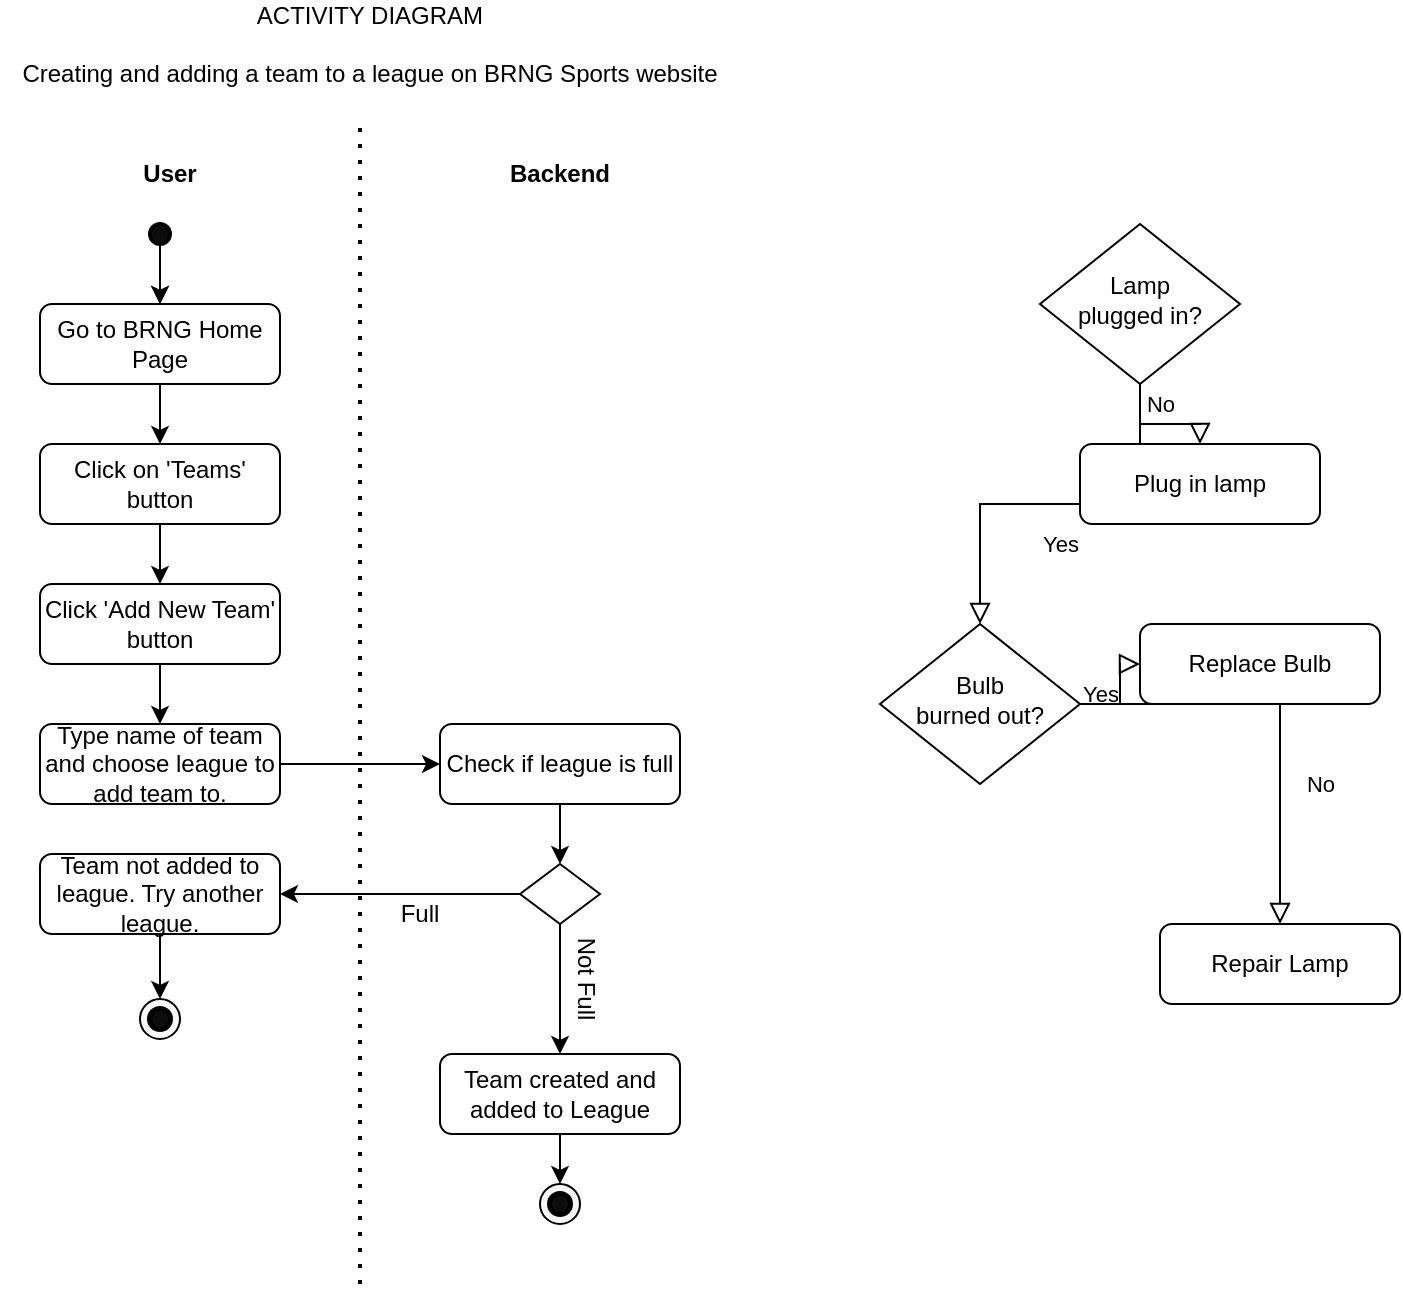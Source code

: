 <mxfile version="13.9.9" type="device"><diagram id="C5RBs43oDa-KdzZeNtuy" name="Page-1"><mxGraphModel dx="1395" dy="800" grid="1" gridSize="10" guides="1" tooltips="1" connect="1" arrows="1" fold="1" page="1" pageScale="1" pageWidth="827" pageHeight="1169" math="0" shadow="0"><root><mxCell id="WIyWlLk6GJQsqaUBKTNV-0"/><mxCell id="WIyWlLk6GJQsqaUBKTNV-1" parent="WIyWlLk6GJQsqaUBKTNV-0"/><mxCell id="xIVPSJCYPy1x0PIfD77_-8" style="edgeStyle=orthogonalEdgeStyle;rounded=0;orthogonalLoop=1;jettySize=auto;html=1;" edge="1" parent="WIyWlLk6GJQsqaUBKTNV-1" source="WIyWlLk6GJQsqaUBKTNV-3" target="xIVPSJCYPy1x0PIfD77_-7"><mxGeometry relative="1" as="geometry"/></mxCell><mxCell id="WIyWlLk6GJQsqaUBKTNV-3" value="Go to BRNG Home Page" style="rounded=1;whiteSpace=wrap;html=1;fontSize=12;glass=0;strokeWidth=1;shadow=0;" parent="WIyWlLk6GJQsqaUBKTNV-1" vertex="1"><mxGeometry x="80" y="170" width="120" height="40" as="geometry"/></mxCell><mxCell id="WIyWlLk6GJQsqaUBKTNV-4" value="Yes" style="rounded=0;html=1;jettySize=auto;orthogonalLoop=1;fontSize=11;endArrow=block;endFill=0;endSize=8;strokeWidth=1;shadow=0;labelBackgroundColor=none;edgeStyle=orthogonalEdgeStyle;" parent="WIyWlLk6GJQsqaUBKTNV-1" source="WIyWlLk6GJQsqaUBKTNV-6" target="WIyWlLk6GJQsqaUBKTNV-10" edge="1"><mxGeometry y="20" relative="1" as="geometry"><mxPoint as="offset"/></mxGeometry></mxCell><mxCell id="WIyWlLk6GJQsqaUBKTNV-5" value="No" style="edgeStyle=orthogonalEdgeStyle;rounded=0;html=1;jettySize=auto;orthogonalLoop=1;fontSize=11;endArrow=block;endFill=0;endSize=8;strokeWidth=1;shadow=0;labelBackgroundColor=none;" parent="WIyWlLk6GJQsqaUBKTNV-1" source="WIyWlLk6GJQsqaUBKTNV-6" target="WIyWlLk6GJQsqaUBKTNV-7" edge="1"><mxGeometry y="10" relative="1" as="geometry"><mxPoint as="offset"/></mxGeometry></mxCell><mxCell id="WIyWlLk6GJQsqaUBKTNV-6" value="Lamp&lt;br&gt;plugged in?" style="rhombus;whiteSpace=wrap;html=1;shadow=0;fontFamily=Helvetica;fontSize=12;align=center;strokeWidth=1;spacing=6;spacingTop=-4;" parent="WIyWlLk6GJQsqaUBKTNV-1" vertex="1"><mxGeometry x="580" y="130" width="100" height="80" as="geometry"/></mxCell><mxCell id="WIyWlLk6GJQsqaUBKTNV-7" value="Plug in lamp" style="rounded=1;whiteSpace=wrap;html=1;fontSize=12;glass=0;strokeWidth=1;shadow=0;" parent="WIyWlLk6GJQsqaUBKTNV-1" vertex="1"><mxGeometry x="600" y="240" width="120" height="40" as="geometry"/></mxCell><mxCell id="WIyWlLk6GJQsqaUBKTNV-8" value="No" style="rounded=0;html=1;jettySize=auto;orthogonalLoop=1;fontSize=11;endArrow=block;endFill=0;endSize=8;strokeWidth=1;shadow=0;labelBackgroundColor=none;edgeStyle=orthogonalEdgeStyle;" parent="WIyWlLk6GJQsqaUBKTNV-1" source="WIyWlLk6GJQsqaUBKTNV-10" target="WIyWlLk6GJQsqaUBKTNV-11" edge="1"><mxGeometry x="0.333" y="20" relative="1" as="geometry"><mxPoint as="offset"/></mxGeometry></mxCell><mxCell id="WIyWlLk6GJQsqaUBKTNV-9" value="Yes" style="edgeStyle=orthogonalEdgeStyle;rounded=0;html=1;jettySize=auto;orthogonalLoop=1;fontSize=11;endArrow=block;endFill=0;endSize=8;strokeWidth=1;shadow=0;labelBackgroundColor=none;" parent="WIyWlLk6GJQsqaUBKTNV-1" source="WIyWlLk6GJQsqaUBKTNV-10" target="WIyWlLk6GJQsqaUBKTNV-12" edge="1"><mxGeometry y="10" relative="1" as="geometry"><mxPoint as="offset"/></mxGeometry></mxCell><mxCell id="WIyWlLk6GJQsqaUBKTNV-10" value="Bulb&lt;br&gt;burned out?" style="rhombus;whiteSpace=wrap;html=1;shadow=0;fontFamily=Helvetica;fontSize=12;align=center;strokeWidth=1;spacing=6;spacingTop=-4;" parent="WIyWlLk6GJQsqaUBKTNV-1" vertex="1"><mxGeometry x="500" y="330" width="100" height="80" as="geometry"/></mxCell><mxCell id="WIyWlLk6GJQsqaUBKTNV-11" value="Repair Lamp" style="rounded=1;whiteSpace=wrap;html=1;fontSize=12;glass=0;strokeWidth=1;shadow=0;" parent="WIyWlLk6GJQsqaUBKTNV-1" vertex="1"><mxGeometry x="640" y="480" width="120" height="40" as="geometry"/></mxCell><mxCell id="WIyWlLk6GJQsqaUBKTNV-12" value="Replace Bulb" style="rounded=1;whiteSpace=wrap;html=1;fontSize=12;glass=0;strokeWidth=1;shadow=0;" parent="WIyWlLk6GJQsqaUBKTNV-1" vertex="1"><mxGeometry x="630" y="330" width="120" height="40" as="geometry"/></mxCell><mxCell id="xIVPSJCYPy1x0PIfD77_-1" value="ACTIVITY DIAGRAM&lt;br&gt;&lt;br&gt;Creating and adding a team to a league on BRNG Sports website" style="text;html=1;strokeColor=none;fillColor=none;align=center;verticalAlign=middle;whiteSpace=wrap;rounded=0;" vertex="1" parent="WIyWlLk6GJQsqaUBKTNV-1"><mxGeometry x="60" y="30" width="370" height="20" as="geometry"/></mxCell><mxCell id="xIVPSJCYPy1x0PIfD77_-6" style="edgeStyle=orthogonalEdgeStyle;rounded=0;orthogonalLoop=1;jettySize=auto;html=1;exitX=0.5;exitY=1;exitDx=0;exitDy=0;exitPerimeter=0;" edge="1" parent="WIyWlLk6GJQsqaUBKTNV-1" source="xIVPSJCYPy1x0PIfD77_-2" target="WIyWlLk6GJQsqaUBKTNV-3"><mxGeometry relative="1" as="geometry"/></mxCell><mxCell id="xIVPSJCYPy1x0PIfD77_-15" value="" style="edgeStyle=orthogonalEdgeStyle;rounded=0;orthogonalLoop=1;jettySize=auto;html=1;" edge="1" parent="WIyWlLk6GJQsqaUBKTNV-1" source="xIVPSJCYPy1x0PIfD77_-2" target="WIyWlLk6GJQsqaUBKTNV-3"><mxGeometry relative="1" as="geometry"/></mxCell><mxCell id="xIVPSJCYPy1x0PIfD77_-2" value="" style="strokeWidth=2;html=1;shape=mxgraph.flowchart.start_2;whiteSpace=wrap;fillColor=#0D0D0D;" vertex="1" parent="WIyWlLk6GJQsqaUBKTNV-1"><mxGeometry x="135" y="130" width="10" height="10" as="geometry"/></mxCell><mxCell id="xIVPSJCYPy1x0PIfD77_-5" value="User" style="text;html=1;strokeColor=none;fillColor=none;align=center;verticalAlign=middle;whiteSpace=wrap;rounded=0;fontStyle=1" vertex="1" parent="WIyWlLk6GJQsqaUBKTNV-1"><mxGeometry x="125" y="95" width="40" height="20" as="geometry"/></mxCell><mxCell id="xIVPSJCYPy1x0PIfD77_-10" value="" style="edgeStyle=orthogonalEdgeStyle;rounded=0;orthogonalLoop=1;jettySize=auto;html=1;" edge="1" parent="WIyWlLk6GJQsqaUBKTNV-1" source="xIVPSJCYPy1x0PIfD77_-7" target="xIVPSJCYPy1x0PIfD77_-9"><mxGeometry relative="1" as="geometry"/></mxCell><mxCell id="xIVPSJCYPy1x0PIfD77_-7" value="Click on 'Teams' button" style="rounded=1;whiteSpace=wrap;html=1;fontSize=12;glass=0;strokeWidth=1;shadow=0;" vertex="1" parent="WIyWlLk6GJQsqaUBKTNV-1"><mxGeometry x="80" y="240" width="120" height="40" as="geometry"/></mxCell><mxCell id="xIVPSJCYPy1x0PIfD77_-16" value="" style="edgeStyle=orthogonalEdgeStyle;rounded=0;orthogonalLoop=1;jettySize=auto;html=1;" edge="1" parent="WIyWlLk6GJQsqaUBKTNV-1" source="xIVPSJCYPy1x0PIfD77_-9" target="xIVPSJCYPy1x0PIfD77_-14"><mxGeometry relative="1" as="geometry"/></mxCell><mxCell id="xIVPSJCYPy1x0PIfD77_-9" value="Click 'Add New Team' button" style="rounded=1;whiteSpace=wrap;html=1;fontSize=12;glass=0;strokeWidth=1;shadow=0;" vertex="1" parent="WIyWlLk6GJQsqaUBKTNV-1"><mxGeometry x="80" y="310" width="120" height="40" as="geometry"/></mxCell><mxCell id="xIVPSJCYPy1x0PIfD77_-21" value="" style="edgeStyle=orthogonalEdgeStyle;rounded=0;orthogonalLoop=1;jettySize=auto;html=1;" edge="1" parent="WIyWlLk6GJQsqaUBKTNV-1" source="xIVPSJCYPy1x0PIfD77_-14" target="xIVPSJCYPy1x0PIfD77_-19"><mxGeometry relative="1" as="geometry"/></mxCell><mxCell id="xIVPSJCYPy1x0PIfD77_-14" value="Type name of team and choose league to add team to." style="rounded=1;whiteSpace=wrap;html=1;fontSize=12;glass=0;strokeWidth=1;shadow=0;" vertex="1" parent="WIyWlLk6GJQsqaUBKTNV-1"><mxGeometry x="80" y="380" width="120" height="40" as="geometry"/></mxCell><mxCell id="xIVPSJCYPy1x0PIfD77_-25" style="edgeStyle=orthogonalEdgeStyle;rounded=0;orthogonalLoop=1;jettySize=auto;html=1;" edge="1" parent="WIyWlLk6GJQsqaUBKTNV-1" source="xIVPSJCYPy1x0PIfD77_-17" target="xIVPSJCYPy1x0PIfD77_-24"><mxGeometry relative="1" as="geometry"/></mxCell><mxCell id="xIVPSJCYPy1x0PIfD77_-29" style="edgeStyle=orthogonalEdgeStyle;rounded=0;orthogonalLoop=1;jettySize=auto;html=1;entryX=0.5;entryY=0;entryDx=0;entryDy=0;" edge="1" parent="WIyWlLk6GJQsqaUBKTNV-1" source="xIVPSJCYPy1x0PIfD77_-17" target="xIVPSJCYPy1x0PIfD77_-28"><mxGeometry relative="1" as="geometry"/></mxCell><mxCell id="xIVPSJCYPy1x0PIfD77_-17" value="" style="rhombus;whiteSpace=wrap;html=1;shadow=0;fontFamily=Helvetica;fontSize=12;align=center;strokeWidth=1;spacing=6;spacingTop=-4;" vertex="1" parent="WIyWlLk6GJQsqaUBKTNV-1"><mxGeometry x="320" y="450" width="40" height="30" as="geometry"/></mxCell><mxCell id="xIVPSJCYPy1x0PIfD77_-23" value="" style="edgeStyle=orthogonalEdgeStyle;rounded=0;orthogonalLoop=1;jettySize=auto;html=1;" edge="1" parent="WIyWlLk6GJQsqaUBKTNV-1" source="xIVPSJCYPy1x0PIfD77_-19" target="xIVPSJCYPy1x0PIfD77_-17"><mxGeometry relative="1" as="geometry"/></mxCell><mxCell id="xIVPSJCYPy1x0PIfD77_-19" value="Check if league is full" style="rounded=1;whiteSpace=wrap;html=1;fontSize=12;glass=0;strokeWidth=1;shadow=0;" vertex="1" parent="WIyWlLk6GJQsqaUBKTNV-1"><mxGeometry x="280" y="380" width="120" height="40" as="geometry"/></mxCell><mxCell id="xIVPSJCYPy1x0PIfD77_-22" value="Backend" style="text;html=1;strokeColor=none;fillColor=none;align=center;verticalAlign=middle;whiteSpace=wrap;rounded=0;fontStyle=1" vertex="1" parent="WIyWlLk6GJQsqaUBKTNV-1"><mxGeometry x="320" y="95" width="40" height="20" as="geometry"/></mxCell><mxCell id="xIVPSJCYPy1x0PIfD77_-38" style="edgeStyle=orthogonalEdgeStyle;rounded=0;orthogonalLoop=1;jettySize=auto;html=1;entryX=0.5;entryY=0;entryDx=0;entryDy=0;" edge="1" parent="WIyWlLk6GJQsqaUBKTNV-1" source="xIVPSJCYPy1x0PIfD77_-24" target="xIVPSJCYPy1x0PIfD77_-31"><mxGeometry relative="1" as="geometry"/></mxCell><mxCell id="xIVPSJCYPy1x0PIfD77_-24" value="Team not added to league. Try another league." style="rounded=1;whiteSpace=wrap;html=1;fontSize=12;glass=0;strokeWidth=1;shadow=0;" vertex="1" parent="WIyWlLk6GJQsqaUBKTNV-1"><mxGeometry x="80" y="445" width="120" height="40" as="geometry"/></mxCell><mxCell id="xIVPSJCYPy1x0PIfD77_-26" value="Full" style="text;html=1;strokeColor=none;fillColor=none;align=center;verticalAlign=middle;whiteSpace=wrap;rounded=0;" vertex="1" parent="WIyWlLk6GJQsqaUBKTNV-1"><mxGeometry x="250" y="465" width="40" height="20" as="geometry"/></mxCell><mxCell id="xIVPSJCYPy1x0PIfD77_-37" style="edgeStyle=orthogonalEdgeStyle;rounded=0;orthogonalLoop=1;jettySize=auto;html=1;entryX=0.5;entryY=0;entryDx=0;entryDy=0;" edge="1" parent="WIyWlLk6GJQsqaUBKTNV-1" source="xIVPSJCYPy1x0PIfD77_-28" target="xIVPSJCYPy1x0PIfD77_-33"><mxGeometry relative="1" as="geometry"/></mxCell><mxCell id="xIVPSJCYPy1x0PIfD77_-28" value="Team created and added to League" style="rounded=1;whiteSpace=wrap;html=1;fontSize=12;glass=0;strokeWidth=1;shadow=0;" vertex="1" parent="WIyWlLk6GJQsqaUBKTNV-1"><mxGeometry x="280" y="545" width="120" height="40" as="geometry"/></mxCell><mxCell id="xIVPSJCYPy1x0PIfD77_-30" value="Not Full" style="text;html=1;strokeColor=none;fillColor=none;align=center;verticalAlign=middle;whiteSpace=wrap;rounded=0;rotation=90;" vertex="1" parent="WIyWlLk6GJQsqaUBKTNV-1"><mxGeometry x="330" y="497.5" width="47" height="20" as="geometry"/></mxCell><mxCell id="xIVPSJCYPy1x0PIfD77_-31" value="" style="ellipse;shape=doubleEllipse;whiteSpace=wrap;html=1;aspect=fixed;fillColor=#F7F7F7;" vertex="1" parent="WIyWlLk6GJQsqaUBKTNV-1"><mxGeometry x="130" y="517.5" width="20" height="20" as="geometry"/></mxCell><mxCell id="xIVPSJCYPy1x0PIfD77_-32" value="" style="strokeWidth=2;html=1;shape=mxgraph.flowchart.start_2;whiteSpace=wrap;fillColor=#0D0D0D;" vertex="1" parent="WIyWlLk6GJQsqaUBKTNV-1"><mxGeometry x="135" y="522.5" width="10" height="10" as="geometry"/></mxCell><mxCell id="xIVPSJCYPy1x0PIfD77_-33" value="" style="ellipse;shape=doubleEllipse;whiteSpace=wrap;html=1;aspect=fixed;fillColor=#F7F7F7;" vertex="1" parent="WIyWlLk6GJQsqaUBKTNV-1"><mxGeometry x="330" y="610" width="20" height="20" as="geometry"/></mxCell><mxCell id="xIVPSJCYPy1x0PIfD77_-34" value="" style="strokeWidth=2;html=1;shape=mxgraph.flowchart.start_2;whiteSpace=wrap;fillColor=#0D0D0D;" vertex="1" parent="WIyWlLk6GJQsqaUBKTNV-1"><mxGeometry x="335" y="615" width="10" height="10" as="geometry"/></mxCell><mxCell id="xIVPSJCYPy1x0PIfD77_-39" value="" style="endArrow=none;dashed=1;html=1;dashPattern=1 3;strokeWidth=2;" edge="1" parent="WIyWlLk6GJQsqaUBKTNV-1"><mxGeometry width="50" height="50" relative="1" as="geometry"><mxPoint x="240" y="660" as="sourcePoint"/><mxPoint x="240" y="80" as="targetPoint"/></mxGeometry></mxCell></root></mxGraphModel></diagram></mxfile>